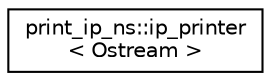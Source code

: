digraph "Graphical Class Hierarchy"
{
  edge [fontname="Helvetica",fontsize="10",labelfontname="Helvetica",labelfontsize="10"];
  node [fontname="Helvetica",fontsize="10",shape=record];
  rankdir="LR";
  Node1 [label="print_ip_ns::ip_printer\l\< Ostream \>",height=0.2,width=0.4,color="black", fillcolor="white", style="filled",URL="$classprint__ip__ns_1_1ip__printer.html"];
}
